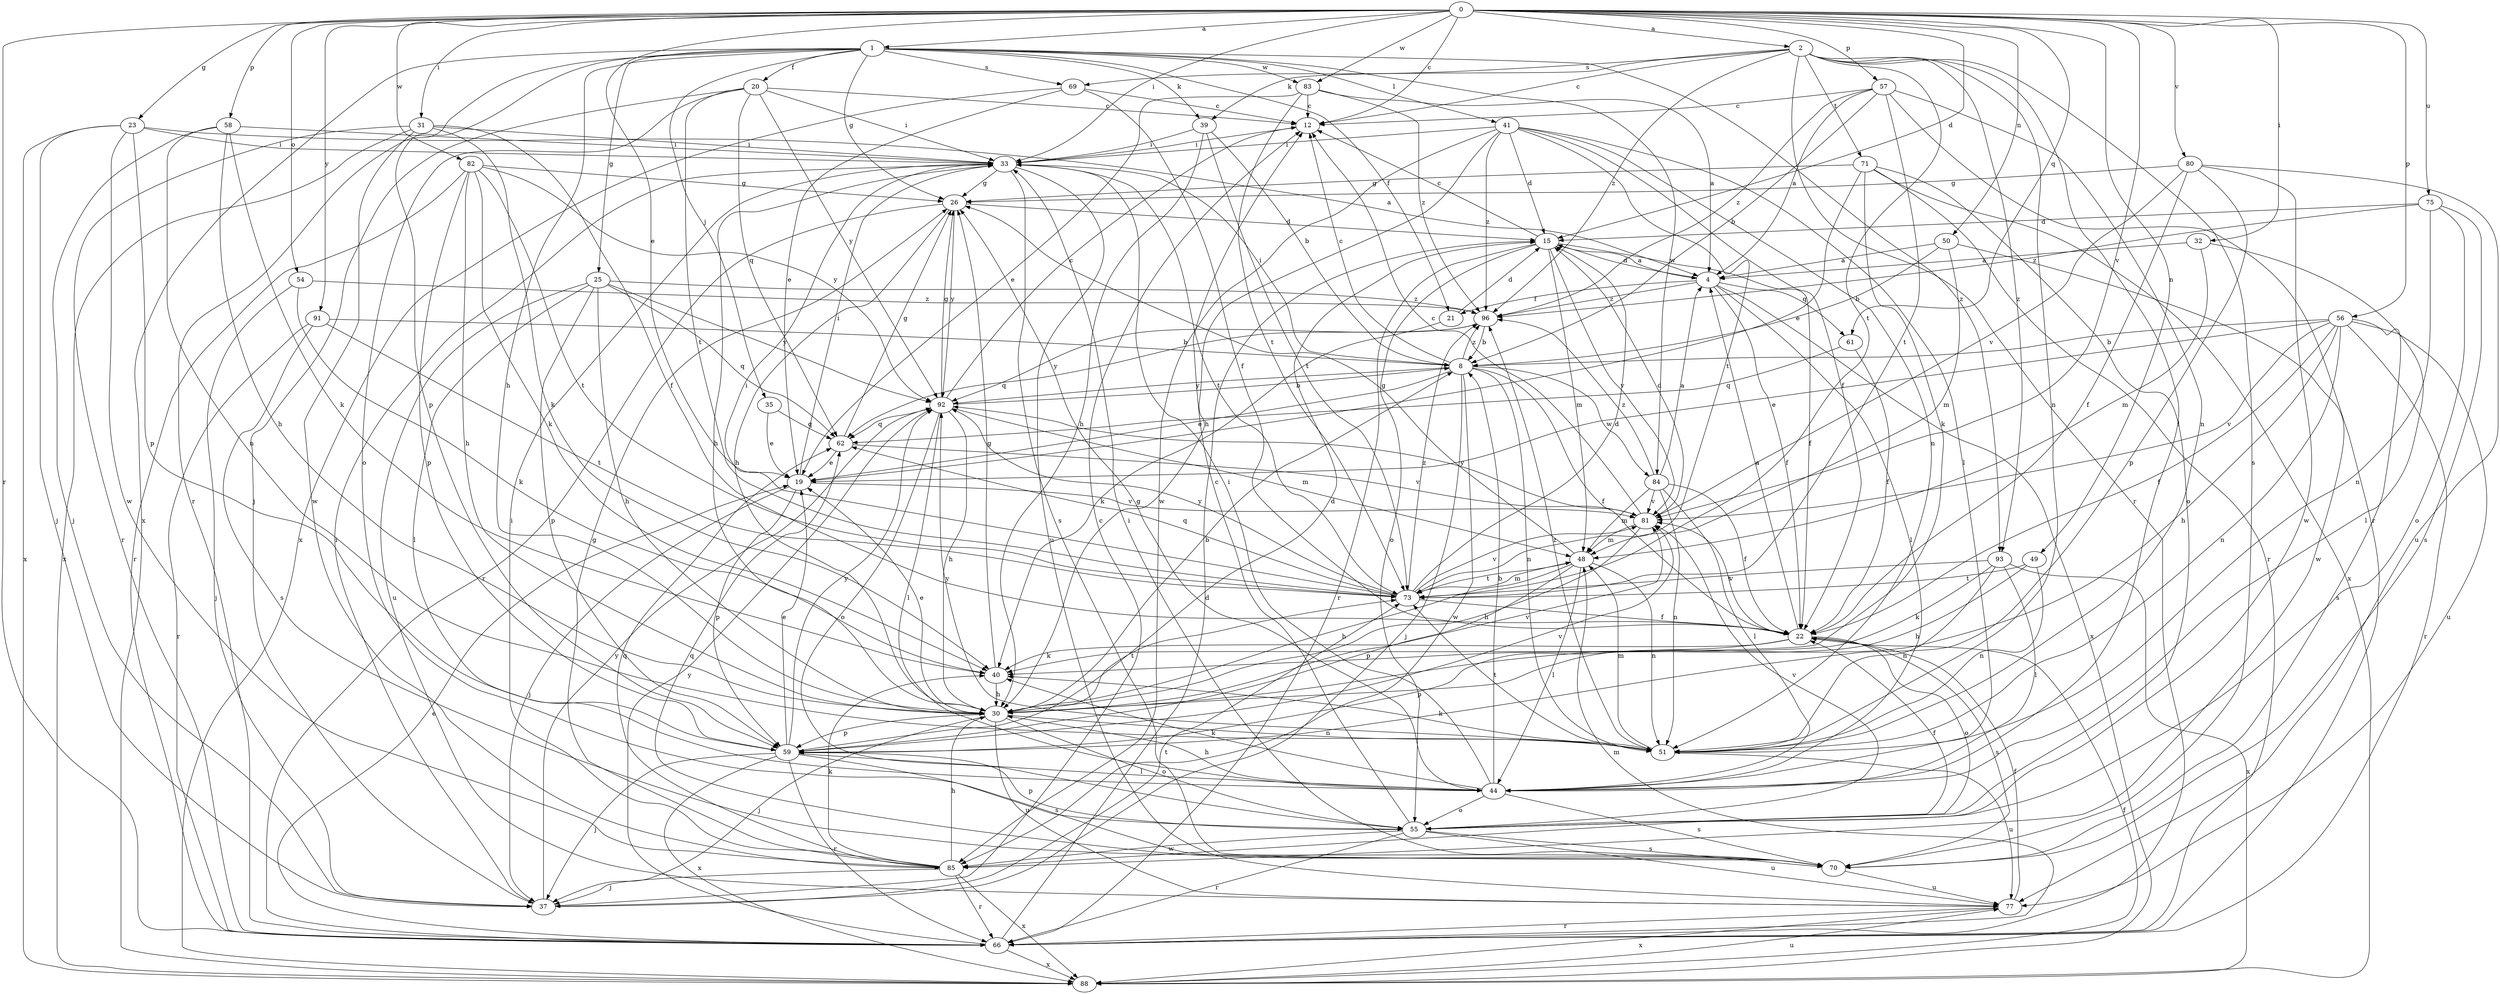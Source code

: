 strict digraph  {
0;
1;
2;
4;
8;
12;
15;
19;
20;
21;
22;
23;
25;
26;
30;
31;
32;
33;
35;
37;
39;
40;
41;
44;
48;
49;
50;
51;
54;
55;
56;
57;
58;
59;
61;
62;
66;
69;
70;
71;
73;
75;
77;
80;
81;
82;
83;
84;
85;
88;
91;
92;
93;
96;
0 -> 1  [label=a];
0 -> 2  [label=a];
0 -> 12  [label=c];
0 -> 15  [label=d];
0 -> 19  [label=e];
0 -> 23  [label=g];
0 -> 31  [label=i];
0 -> 32  [label=i];
0 -> 33  [label=i];
0 -> 49  [label=n];
0 -> 50  [label=n];
0 -> 54  [label=o];
0 -> 56  [label=p];
0 -> 57  [label=p];
0 -> 58  [label=p];
0 -> 61  [label=q];
0 -> 66  [label=r];
0 -> 75  [label=u];
0 -> 80  [label=v];
0 -> 81  [label=v];
0 -> 82  [label=w];
0 -> 83  [label=w];
0 -> 91  [label=y];
1 -> 20  [label=f];
1 -> 21  [label=f];
1 -> 25  [label=g];
1 -> 26  [label=g];
1 -> 30  [label=h];
1 -> 35  [label=j];
1 -> 39  [label=k];
1 -> 41  [label=l];
1 -> 59  [label=p];
1 -> 66  [label=r];
1 -> 69  [label=s];
1 -> 83  [label=w];
1 -> 84  [label=w];
1 -> 88  [label=x];
1 -> 93  [label=z];
2 -> 12  [label=c];
2 -> 39  [label=k];
2 -> 44  [label=l];
2 -> 51  [label=n];
2 -> 66  [label=r];
2 -> 69  [label=s];
2 -> 70  [label=s];
2 -> 71  [label=t];
2 -> 73  [label=t];
2 -> 93  [label=z];
2 -> 96  [label=z];
4 -> 15  [label=d];
4 -> 21  [label=f];
4 -> 22  [label=f];
4 -> 44  [label=l];
4 -> 61  [label=q];
4 -> 88  [label=x];
4 -> 96  [label=z];
8 -> 12  [label=c];
8 -> 19  [label=e];
8 -> 22  [label=f];
8 -> 33  [label=i];
8 -> 37  [label=j];
8 -> 51  [label=n];
8 -> 84  [label=w];
8 -> 85  [label=w];
8 -> 92  [label=y];
8 -> 96  [label=z];
12 -> 33  [label=i];
15 -> 4  [label=a];
15 -> 12  [label=c];
15 -> 22  [label=f];
15 -> 48  [label=m];
15 -> 55  [label=o];
15 -> 66  [label=r];
15 -> 81  [label=v];
19 -> 33  [label=i];
19 -> 37  [label=j];
19 -> 59  [label=p];
19 -> 81  [label=v];
20 -> 12  [label=c];
20 -> 33  [label=i];
20 -> 37  [label=j];
20 -> 55  [label=o];
20 -> 62  [label=q];
20 -> 73  [label=t];
20 -> 92  [label=y];
21 -> 15  [label=d];
21 -> 40  [label=k];
22 -> 4  [label=a];
22 -> 40  [label=k];
22 -> 55  [label=o];
22 -> 59  [label=p];
22 -> 70  [label=s];
22 -> 81  [label=v];
23 -> 4  [label=a];
23 -> 33  [label=i];
23 -> 37  [label=j];
23 -> 59  [label=p];
23 -> 85  [label=w];
23 -> 88  [label=x];
25 -> 30  [label=h];
25 -> 44  [label=l];
25 -> 59  [label=p];
25 -> 62  [label=q];
25 -> 77  [label=u];
25 -> 92  [label=y];
25 -> 96  [label=z];
26 -> 15  [label=d];
26 -> 30  [label=h];
26 -> 66  [label=r];
26 -> 92  [label=y];
30 -> 8  [label=b];
30 -> 19  [label=e];
30 -> 37  [label=j];
30 -> 51  [label=n];
30 -> 55  [label=o];
30 -> 59  [label=p];
30 -> 73  [label=t];
30 -> 77  [label=u];
30 -> 81  [label=v];
31 -> 22  [label=f];
31 -> 33  [label=i];
31 -> 40  [label=k];
31 -> 66  [label=r];
31 -> 85  [label=w];
31 -> 88  [label=x];
32 -> 4  [label=a];
32 -> 44  [label=l];
32 -> 48  [label=m];
33 -> 26  [label=g];
33 -> 30  [label=h];
33 -> 70  [label=s];
33 -> 73  [label=t];
33 -> 77  [label=u];
35 -> 19  [label=e];
35 -> 62  [label=q];
37 -> 12  [label=c];
37 -> 33  [label=i];
37 -> 73  [label=t];
37 -> 92  [label=y];
39 -> 8  [label=b];
39 -> 30  [label=h];
39 -> 33  [label=i];
39 -> 73  [label=t];
40 -> 26  [label=g];
40 -> 30  [label=h];
41 -> 15  [label=d];
41 -> 22  [label=f];
41 -> 30  [label=h];
41 -> 33  [label=i];
41 -> 44  [label=l];
41 -> 51  [label=n];
41 -> 73  [label=t];
41 -> 85  [label=w];
41 -> 96  [label=z];
44 -> 8  [label=b];
44 -> 26  [label=g];
44 -> 30  [label=h];
44 -> 33  [label=i];
44 -> 40  [label=k];
44 -> 55  [label=o];
44 -> 70  [label=s];
48 -> 26  [label=g];
48 -> 30  [label=h];
48 -> 44  [label=l];
48 -> 51  [label=n];
48 -> 59  [label=p];
48 -> 73  [label=t];
49 -> 30  [label=h];
49 -> 51  [label=n];
49 -> 73  [label=t];
50 -> 4  [label=a];
50 -> 8  [label=b];
50 -> 48  [label=m];
50 -> 85  [label=w];
51 -> 40  [label=k];
51 -> 48  [label=m];
51 -> 73  [label=t];
51 -> 77  [label=u];
51 -> 92  [label=y];
51 -> 96  [label=z];
54 -> 37  [label=j];
54 -> 40  [label=k];
54 -> 96  [label=z];
55 -> 12  [label=c];
55 -> 22  [label=f];
55 -> 59  [label=p];
55 -> 66  [label=r];
55 -> 70  [label=s];
55 -> 77  [label=u];
55 -> 81  [label=v];
55 -> 85  [label=w];
56 -> 8  [label=b];
56 -> 19  [label=e];
56 -> 22  [label=f];
56 -> 30  [label=h];
56 -> 51  [label=n];
56 -> 66  [label=r];
56 -> 70  [label=s];
56 -> 77  [label=u];
56 -> 81  [label=v];
57 -> 4  [label=a];
57 -> 8  [label=b];
57 -> 12  [label=c];
57 -> 51  [label=n];
57 -> 66  [label=r];
57 -> 73  [label=t];
57 -> 96  [label=z];
58 -> 30  [label=h];
58 -> 33  [label=i];
58 -> 37  [label=j];
58 -> 40  [label=k];
58 -> 51  [label=n];
59 -> 15  [label=d];
59 -> 19  [label=e];
59 -> 37  [label=j];
59 -> 44  [label=l];
59 -> 66  [label=r];
59 -> 70  [label=s];
59 -> 81  [label=v];
59 -> 88  [label=x];
59 -> 92  [label=y];
61 -> 22  [label=f];
61 -> 62  [label=q];
62 -> 19  [label=e];
62 -> 26  [label=g];
62 -> 81  [label=v];
66 -> 15  [label=d];
66 -> 19  [label=e];
66 -> 48  [label=m];
66 -> 88  [label=x];
66 -> 92  [label=y];
69 -> 12  [label=c];
69 -> 19  [label=e];
69 -> 22  [label=f];
69 -> 88  [label=x];
70 -> 33  [label=i];
70 -> 62  [label=q];
70 -> 77  [label=u];
71 -> 19  [label=e];
71 -> 26  [label=g];
71 -> 40  [label=k];
71 -> 55  [label=o];
71 -> 66  [label=r];
71 -> 88  [label=x];
73 -> 15  [label=d];
73 -> 22  [label=f];
73 -> 33  [label=i];
73 -> 48  [label=m];
73 -> 62  [label=q];
73 -> 81  [label=v];
73 -> 92  [label=y];
73 -> 96  [label=z];
75 -> 15  [label=d];
75 -> 51  [label=n];
75 -> 55  [label=o];
75 -> 70  [label=s];
75 -> 96  [label=z];
77 -> 22  [label=f];
77 -> 66  [label=r];
77 -> 88  [label=x];
80 -> 22  [label=f];
80 -> 26  [label=g];
80 -> 59  [label=p];
80 -> 77  [label=u];
80 -> 81  [label=v];
80 -> 85  [label=w];
81 -> 12  [label=c];
81 -> 15  [label=d];
81 -> 30  [label=h];
81 -> 48  [label=m];
81 -> 92  [label=y];
82 -> 26  [label=g];
82 -> 30  [label=h];
82 -> 40  [label=k];
82 -> 59  [label=p];
82 -> 66  [label=r];
82 -> 73  [label=t];
82 -> 92  [label=y];
83 -> 4  [label=a];
83 -> 12  [label=c];
83 -> 19  [label=e];
83 -> 73  [label=t];
83 -> 96  [label=z];
84 -> 4  [label=a];
84 -> 22  [label=f];
84 -> 44  [label=l];
84 -> 48  [label=m];
84 -> 51  [label=n];
84 -> 81  [label=v];
84 -> 96  [label=z];
85 -> 26  [label=g];
85 -> 30  [label=h];
85 -> 33  [label=i];
85 -> 37  [label=j];
85 -> 40  [label=k];
85 -> 62  [label=q];
85 -> 66  [label=r];
85 -> 88  [label=x];
88 -> 22  [label=f];
88 -> 77  [label=u];
91 -> 8  [label=b];
91 -> 66  [label=r];
91 -> 70  [label=s];
91 -> 73  [label=t];
92 -> 8  [label=b];
92 -> 12  [label=c];
92 -> 26  [label=g];
92 -> 30  [label=h];
92 -> 44  [label=l];
92 -> 48  [label=m];
92 -> 55  [label=o];
92 -> 62  [label=q];
93 -> 40  [label=k];
93 -> 44  [label=l];
93 -> 51  [label=n];
93 -> 73  [label=t];
93 -> 88  [label=x];
96 -> 8  [label=b];
96 -> 62  [label=q];
96 -> 92  [label=y];
}
